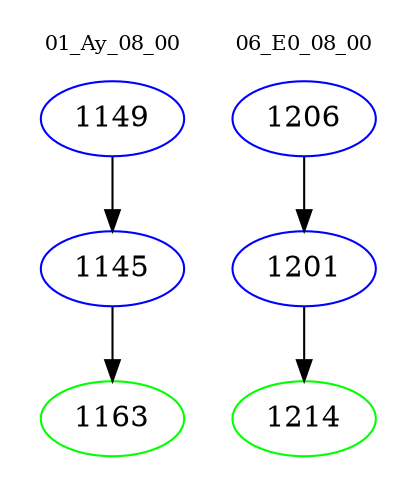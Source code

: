 digraph{
subgraph cluster_0 {
color = white
label = "01_Ay_08_00";
fontsize=10;
T0_1149 [label="1149", color="blue"]
T0_1149 -> T0_1145 [color="black"]
T0_1145 [label="1145", color="blue"]
T0_1145 -> T0_1163 [color="black"]
T0_1163 [label="1163", color="green"]
}
subgraph cluster_1 {
color = white
label = "06_E0_08_00";
fontsize=10;
T1_1206 [label="1206", color="blue"]
T1_1206 -> T1_1201 [color="black"]
T1_1201 [label="1201", color="blue"]
T1_1201 -> T1_1214 [color="black"]
T1_1214 [label="1214", color="green"]
}
}
